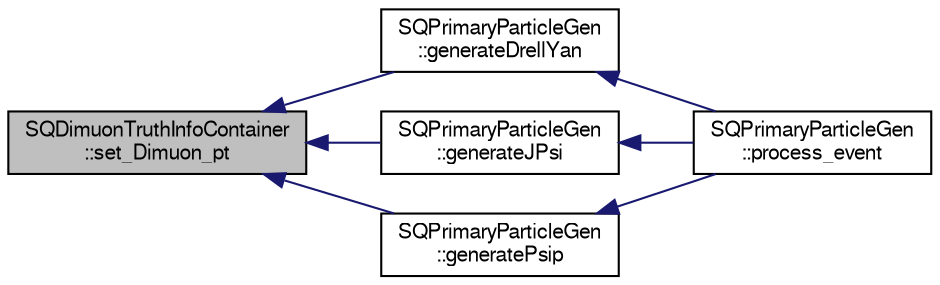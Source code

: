 digraph "SQDimuonTruthInfoContainer::set_Dimuon_pt"
{
  bgcolor="transparent";
  edge [fontname="FreeSans",fontsize="10",labelfontname="FreeSans",labelfontsize="10"];
  node [fontname="FreeSans",fontsize="10",shape=record];
  rankdir="LR";
  Node1 [label="SQDimuonTruthInfoContainer\l::set_Dimuon_pt",height=0.2,width=0.4,color="black", fillcolor="grey75", style="filled" fontcolor="black"];
  Node1 -> Node2 [dir="back",color="midnightblue",fontsize="10",style="solid",fontname="FreeSans"];
  Node2 [label="SQPrimaryParticleGen\l::generateDrellYan",height=0.2,width=0.4,color="black",URL="$d4/d06/classSQPrimaryParticleGen.html#acb9d64a17b2176d50e06275170ac7878",tooltip="Various generators. "];
  Node2 -> Node3 [dir="back",color="midnightblue",fontsize="10",style="solid",fontname="FreeSans"];
  Node3 [label="SQPrimaryParticleGen\l::process_event",height=0.2,width=0.4,color="black",URL="$d4/d06/classSQPrimaryParticleGen.html#a405112dedb0671ec479a1286faca433b"];
  Node1 -> Node4 [dir="back",color="midnightblue",fontsize="10",style="solid",fontname="FreeSans"];
  Node4 [label="SQPrimaryParticleGen\l::generateJPsi",height=0.2,width=0.4,color="black",URL="$d4/d06/classSQPrimaryParticleGen.html#a85f076747e4de28e06193216b0ee30ec"];
  Node4 -> Node3 [dir="back",color="midnightblue",fontsize="10",style="solid",fontname="FreeSans"];
  Node1 -> Node5 [dir="back",color="midnightblue",fontsize="10",style="solid",fontname="FreeSans"];
  Node5 [label="SQPrimaryParticleGen\l::generatePsip",height=0.2,width=0.4,color="black",URL="$d4/d06/classSQPrimaryParticleGen.html#a2d5f49fbafe2df88df9b0dd402512ed5"];
  Node5 -> Node3 [dir="back",color="midnightblue",fontsize="10",style="solid",fontname="FreeSans"];
}
